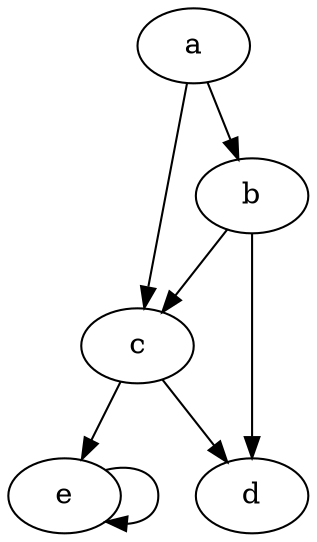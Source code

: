 digraph g
{

  /* list of nodes */
  a;
  b;
  c;
  d;
  e;

  /* list of edges */
  a -> b;
  a -> c;
  b -> c;
  b -> d;
  c -> d;
  c -> e;
  e -> e;
}
